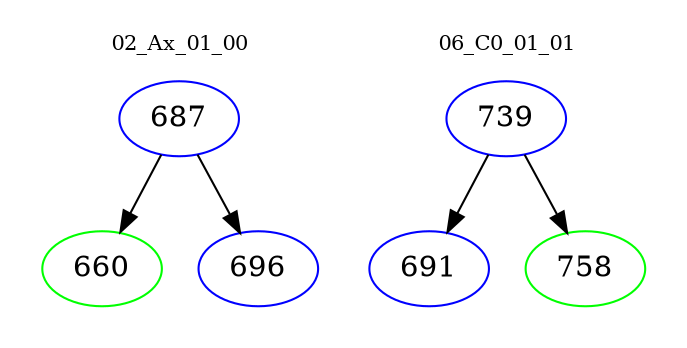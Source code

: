 digraph{
subgraph cluster_0 {
color = white
label = "02_Ax_01_00";
fontsize=10;
T0_687 [label="687", color="blue"]
T0_687 -> T0_660 [color="black"]
T0_660 [label="660", color="green"]
T0_687 -> T0_696 [color="black"]
T0_696 [label="696", color="blue"]
}
subgraph cluster_1 {
color = white
label = "06_C0_01_01";
fontsize=10;
T1_739 [label="739", color="blue"]
T1_739 -> T1_691 [color="black"]
T1_691 [label="691", color="blue"]
T1_739 -> T1_758 [color="black"]
T1_758 [label="758", color="green"]
}
}
